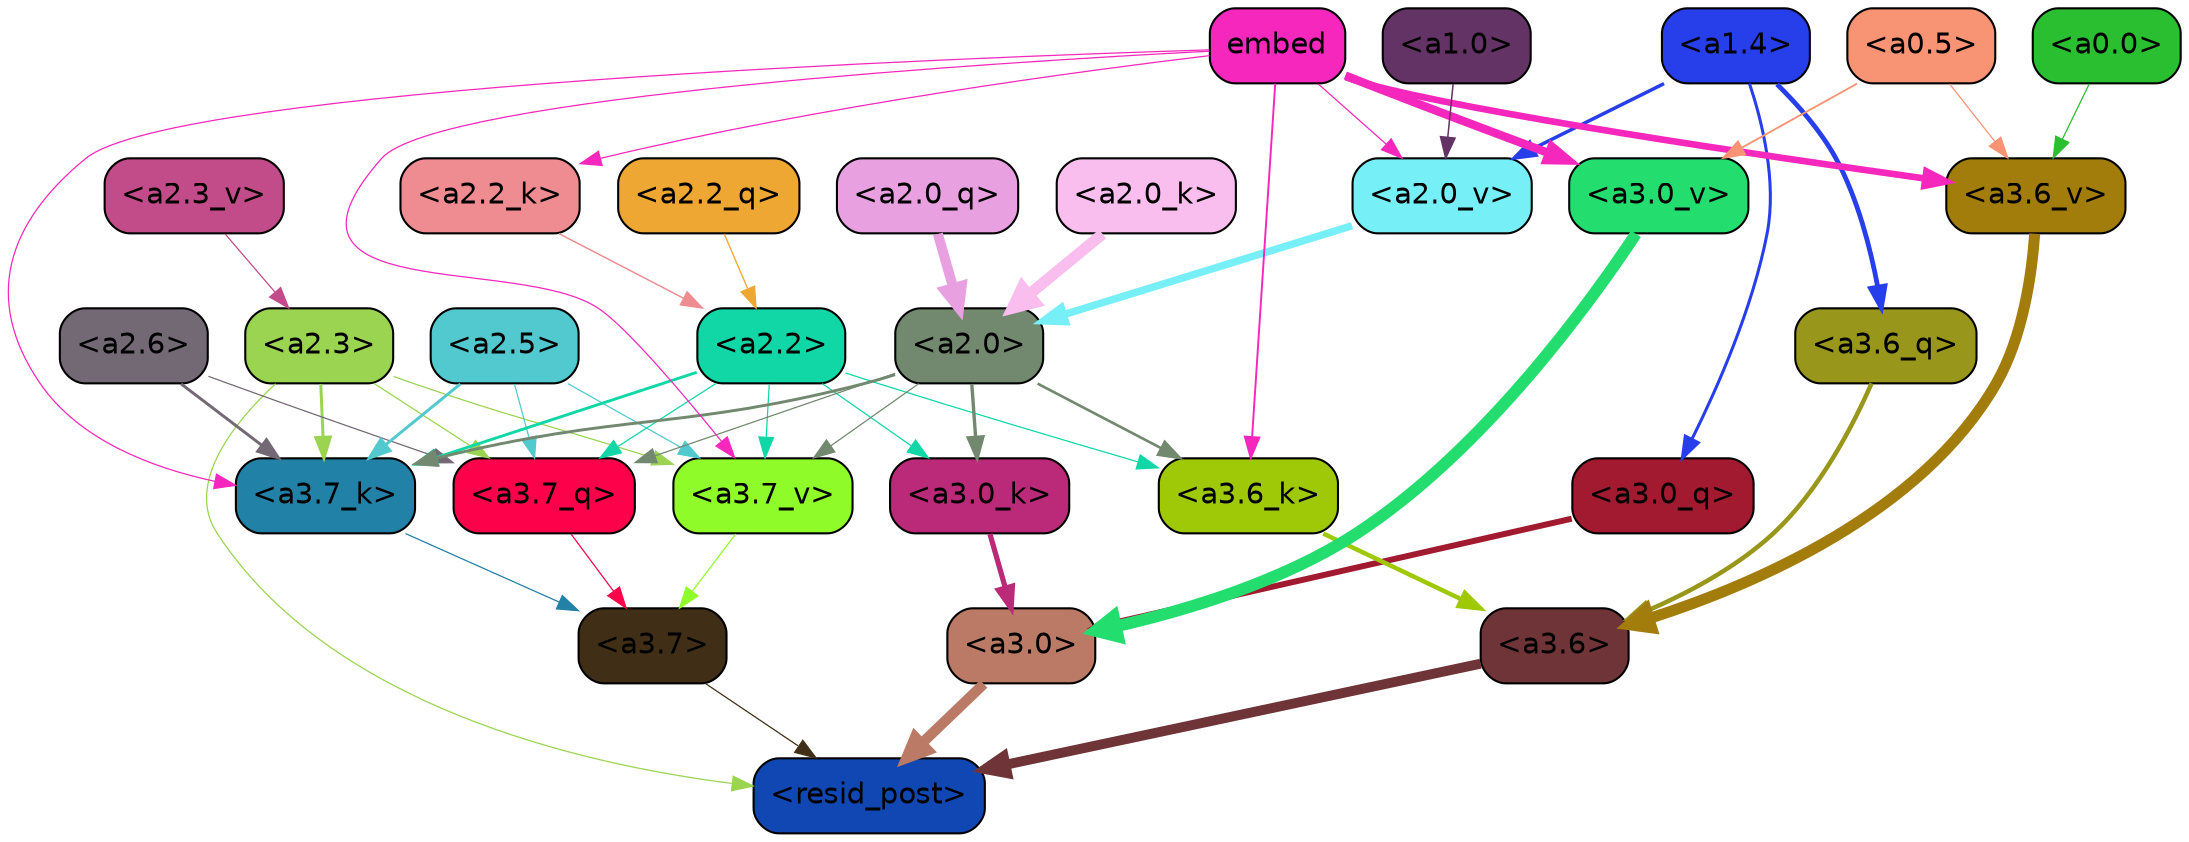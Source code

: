 strict digraph "" {
	graph [bgcolor=transparent,
		layout=dot,
		overlap=false,
		splines=true
	];
	"<a3.7>"	[color=black,
		fillcolor="#402f16",
		fontname=Helvetica,
		shape=box,
		style="filled, rounded"];
	"<resid_post>"	[color=black,
		fillcolor="#1147b2",
		fontname=Helvetica,
		shape=box,
		style="filled, rounded"];
	"<a3.7>" -> "<resid_post>"	[color="#402f16",
		penwidth=0.6];
	"<a3.6>"	[color=black,
		fillcolor="#6f3438",
		fontname=Helvetica,
		shape=box,
		style="filled, rounded"];
	"<a3.6>" -> "<resid_post>"	[color="#6f3438",
		penwidth=4.749041676521301];
	"<a3.0>"	[color=black,
		fillcolor="#bb7a66",
		fontname=Helvetica,
		shape=box,
		style="filled, rounded"];
	"<a3.0>" -> "<resid_post>"	[color="#bb7a66",
		penwidth=5.004215121269226];
	"<a2.3>"	[color=black,
		fillcolor="#9bd451",
		fontname=Helvetica,
		shape=box,
		style="filled, rounded"];
	"<a2.3>" -> "<resid_post>"	[color="#9bd451",
		penwidth=0.6];
	"<a3.7_q>"	[color=black,
		fillcolor="#fd024a",
		fontname=Helvetica,
		shape=box,
		style="filled, rounded"];
	"<a2.3>" -> "<a3.7_q>"	[color="#9bd451",
		penwidth=0.6];
	"<a3.7_k>"	[color=black,
		fillcolor="#2181a6",
		fontname=Helvetica,
		shape=box,
		style="filled, rounded"];
	"<a2.3>" -> "<a3.7_k>"	[color="#9bd451",
		penwidth=1.4391854107379913];
	"<a3.7_v>"	[color=black,
		fillcolor="#8ffc29",
		fontname=Helvetica,
		shape=box,
		style="filled, rounded"];
	"<a2.3>" -> "<a3.7_v>"	[color="#9bd451",
		penwidth=0.6];
	"<a3.7_q>" -> "<a3.7>"	[color="#fd024a",
		penwidth=0.6];
	"<a3.6_q>"	[color=black,
		fillcolor="#98961b",
		fontname=Helvetica,
		shape=box,
		style="filled, rounded"];
	"<a3.6_q>" -> "<a3.6>"	[color="#98961b",
		penwidth=2.160832464694977];
	"<a3.0_q>"	[color=black,
		fillcolor="#a11a2f",
		fontname=Helvetica,
		shape=box,
		style="filled, rounded"];
	"<a3.0_q>" -> "<a3.0>"	[color="#a11a2f",
		penwidth=2.870753765106201];
	"<a3.7_k>" -> "<a3.7>"	[color="#2181a6",
		penwidth=0.6];
	"<a3.6_k>"	[color=black,
		fillcolor="#9fc907",
		fontname=Helvetica,
		shape=box,
		style="filled, rounded"];
	"<a3.6_k>" -> "<a3.6>"	[color="#9fc907",
		penwidth=2.13908451795578];
	"<a3.0_k>"	[color=black,
		fillcolor="#bb2a78",
		fontname=Helvetica,
		shape=box,
		style="filled, rounded"];
	"<a3.0_k>" -> "<a3.0>"	[color="#bb2a78",
		penwidth=2.520303964614868];
	"<a3.7_v>" -> "<a3.7>"	[color="#8ffc29",
		penwidth=0.6];
	"<a3.6_v>"	[color=black,
		fillcolor="#a27d0b",
		fontname=Helvetica,
		shape=box,
		style="filled, rounded"];
	"<a3.6_v>" -> "<a3.6>"	[color="#a27d0b",
		penwidth=5.297133803367615];
	"<a3.0_v>"	[color=black,
		fillcolor="#23de6e",
		fontname=Helvetica,
		shape=box,
		style="filled, rounded"];
	"<a3.0_v>" -> "<a3.0>"	[color="#23de6e",
		penwidth=5.680712580680847];
	"<a2.6>"	[color=black,
		fillcolor="#736975",
		fontname=Helvetica,
		shape=box,
		style="filled, rounded"];
	"<a2.6>" -> "<a3.7_q>"	[color="#736975",
		penwidth=0.6];
	"<a2.6>" -> "<a3.7_k>"	[color="#736975",
		penwidth=1.4180794060230255];
	"<a2.5>"	[color=black,
		fillcolor="#51c9ce",
		fontname=Helvetica,
		shape=box,
		style="filled, rounded"];
	"<a2.5>" -> "<a3.7_q>"	[color="#51c9ce",
		penwidth=0.6];
	"<a2.5>" -> "<a3.7_k>"	[color="#51c9ce",
		penwidth=1.4281435310840607];
	"<a2.5>" -> "<a3.7_v>"	[color="#51c9ce",
		penwidth=0.6];
	"<a2.2>"	[color=black,
		fillcolor="#11d7a7",
		fontname=Helvetica,
		shape=box,
		style="filled, rounded"];
	"<a2.2>" -> "<a3.7_q>"	[color="#11d7a7",
		penwidth=0.6];
	"<a2.2>" -> "<a3.7_k>"	[color="#11d7a7",
		penwidth=1.3982512056827545];
	"<a2.2>" -> "<a3.6_k>"	[color="#11d7a7",
		penwidth=0.6];
	"<a2.2>" -> "<a3.0_k>"	[color="#11d7a7",
		penwidth=0.6];
	"<a2.2>" -> "<a3.7_v>"	[color="#11d7a7",
		penwidth=0.6];
	"<a2.0>"	[color=black,
		fillcolor="#72896f",
		fontname=Helvetica,
		shape=box,
		style="filled, rounded"];
	"<a2.0>" -> "<a3.7_q>"	[color="#72896f",
		penwidth=0.6];
	"<a2.0>" -> "<a3.7_k>"	[color="#72896f",
		penwidth=1.404832512140274];
	"<a2.0>" -> "<a3.6_k>"	[color="#72896f",
		penwidth=1.2708758115768433];
	"<a2.0>" -> "<a3.0_k>"	[color="#72896f",
		penwidth=1.6207245588302612];
	"<a2.0>" -> "<a3.7_v>"	[color="#72896f",
		penwidth=0.6];
	"<a1.4>"	[color=black,
		fillcolor="#273eeb",
		fontname=Helvetica,
		shape=box,
		style="filled, rounded"];
	"<a1.4>" -> "<a3.6_q>"	[color="#273eeb",
		penwidth=2.289449453353882];
	"<a1.4>" -> "<a3.0_q>"	[color="#273eeb",
		penwidth=1.4600623846054077];
	"<a2.0_v>"	[color=black,
		fillcolor="#77eff7",
		fontname=Helvetica,
		shape=box,
		style="filled, rounded"];
	"<a1.4>" -> "<a2.0_v>"	[color="#273eeb",
		penwidth=1.676277220249176];
	embed	[color=black,
		fillcolor="#f627bc",
		fontname=Helvetica,
		shape=box,
		style="filled, rounded"];
	embed -> "<a3.7_k>"	[color="#f627bc",
		penwidth=0.6];
	embed -> "<a3.6_k>"	[color="#f627bc",
		penwidth=0.9291638135910034];
	embed -> "<a3.7_v>"	[color="#f627bc",
		penwidth=0.6];
	embed -> "<a3.6_v>"	[color="#f627bc",
		penwidth=3.1808209121227264];
	embed -> "<a3.0_v>"	[color="#f627bc",
		penwidth=4.036660343408585];
	"<a2.2_k>"	[color=black,
		fillcolor="#ee8c91",
		fontname=Helvetica,
		shape=box,
		style="filled, rounded"];
	embed -> "<a2.2_k>"	[color="#f627bc",
		penwidth=0.6];
	embed -> "<a2.0_v>"	[color="#f627bc",
		penwidth=0.6];
	"<a0.5>"	[color=black,
		fillcolor="#f89374",
		fontname=Helvetica,
		shape=box,
		style="filled, rounded"];
	"<a0.5>" -> "<a3.6_v>"	[color="#f89374",
		penwidth=0.6];
	"<a0.5>" -> "<a3.0_v>"	[color="#f89374",
		penwidth=0.8798569142818451];
	"<a0.0>"	[color=black,
		fillcolor="#29bf30",
		fontname=Helvetica,
		shape=box,
		style="filled, rounded"];
	"<a0.0>" -> "<a3.6_v>"	[color="#29bf30",
		penwidth=0.6];
	"<a2.2_q>"	[color=black,
		fillcolor="#eea733",
		fontname=Helvetica,
		shape=box,
		style="filled, rounded"];
	"<a2.2_q>" -> "<a2.2>"	[color="#eea733",
		penwidth=0.6392357051372528];
	"<a2.0_q>"	[color=black,
		fillcolor="#e8a0e1",
		fontname=Helvetica,
		shape=box,
		style="filled, rounded"];
	"<a2.0_q>" -> "<a2.0>"	[color="#e8a0e1",
		penwidth=4.795779317617416];
	"<a2.2_k>" -> "<a2.2>"	[color="#ee8c91",
		penwidth=0.7060726433992386];
	"<a2.0_k>"	[color=black,
		fillcolor="#f9beee",
		fontname=Helvetica,
		shape=box,
		style="filled, rounded"];
	"<a2.0_k>" -> "<a2.0>"	[color="#f9beee",
		penwidth=5.401692286133766];
	"<a2.3_v>"	[color=black,
		fillcolor="#c24b89",
		fontname=Helvetica,
		shape=box,
		style="filled, rounded"];
	"<a2.3_v>" -> "<a2.3>"	[color="#c24b89",
		penwidth=0.6];
	"<a2.0_v>" -> "<a2.0>"	[color="#77eff7",
		penwidth=3.56003999710083];
	"<a1.0>"	[color=black,
		fillcolor="#643365",
		fontname=Helvetica,
		shape=box,
		style="filled, rounded"];
	"<a1.0>" -> "<a2.0_v>"	[color="#643365",
		penwidth=0.7355214953422546];
}
